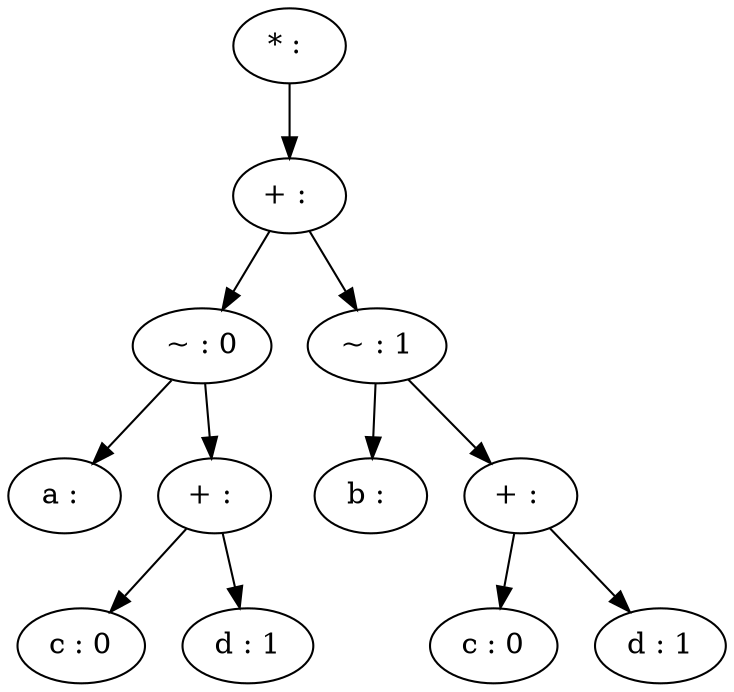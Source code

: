 // Iteration: 0
digraph {
	0 [label="* : "]
	1 [label="+ : "]
	2 [label="~ : 0"]
	3 [label="a : "]
	4 [label="+ : "]
	5 [label="c : 0"]
	6 [label="d : 1"]
	7 [label="~ : 1"]
	8 [label="b : "]
	9 [label="+ : "]
	10 [label="c : 0"]
	11 [label="d : 1"]
	0 -> 1
	1 -> 2
	2 -> 3
	2 -> 4
	4 -> 5
	4 -> 6
	1 -> 7
	7 -> 8
	7 -> 9
	9 -> 10
	9 -> 11
}
